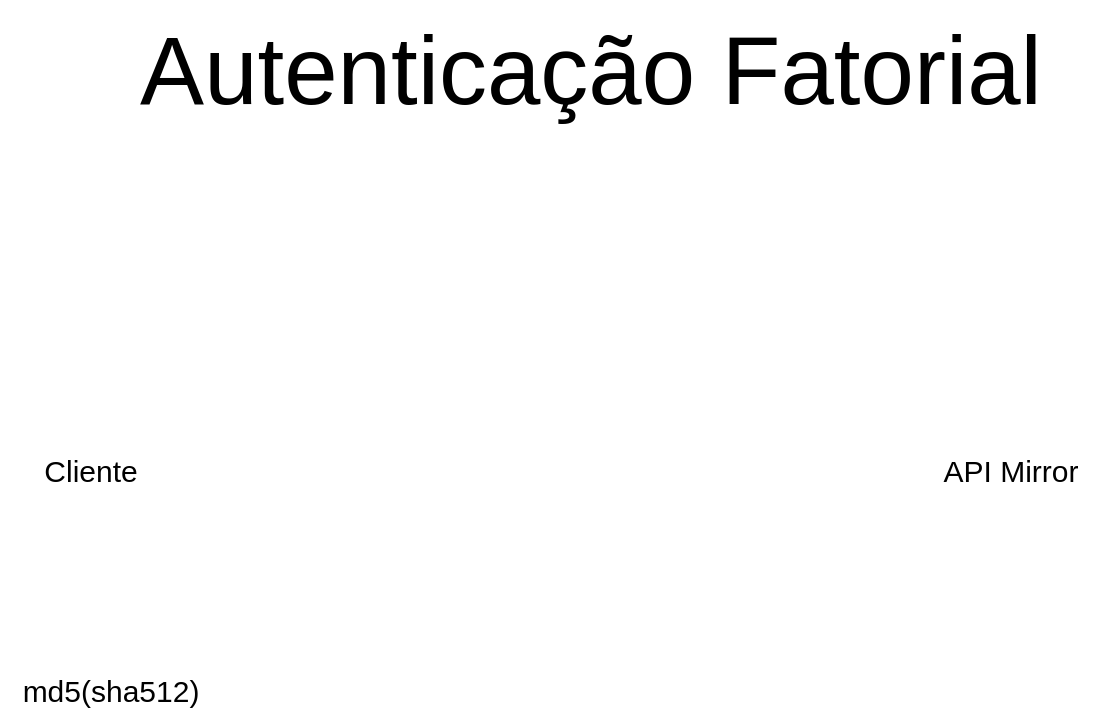 <mxfile>
    <diagram id="JwhCT-xoMl8vaUEbCUPP" name="Page-1">
        <mxGraphModel dx="773" dy="664" grid="1" gridSize="10" guides="1" tooltips="1" connect="1" arrows="1" fold="1" page="1" pageScale="1" pageWidth="850" pageHeight="1100" math="0" shadow="0">
            <root>
                <mxCell id="0"/>
                <mxCell id="1" parent="0"/>
                <mxCell id="2" value="Autenticação Fatorial" style="text;html=1;align=center;verticalAlign=middle;resizable=0;points=[];autosize=1;strokeColor=none;fillColor=none;fontSize=48;" vertex="1" parent="1">
                    <mxGeometry x="90" y="110" width="470" height="70" as="geometry"/>
                </mxCell>
                <mxCell id="3" value="Cliente" style="text;html=1;align=center;verticalAlign=middle;resizable=0;points=[];autosize=1;strokeColor=none;fillColor=none;fontSize=15;" vertex="1" parent="1">
                    <mxGeometry x="40" y="330" width="70" height="30" as="geometry"/>
                </mxCell>
                <mxCell id="4" value="API Mirror" style="text;html=1;align=center;verticalAlign=middle;resizable=0;points=[];autosize=1;strokeColor=none;fillColor=none;fontSize=15;" vertex="1" parent="1">
                    <mxGeometry x="490" y="330" width="90" height="30" as="geometry"/>
                </mxCell>
                <mxCell id="5" value="md5(sha512)" style="text;html=1;align=center;verticalAlign=middle;resizable=0;points=[];autosize=1;strokeColor=none;fillColor=none;fontSize=15;" vertex="1" parent="1">
                    <mxGeometry x="30" y="440" width="110" height="30" as="geometry"/>
                </mxCell>
            </root>
        </mxGraphModel>
    </diagram>
</mxfile>